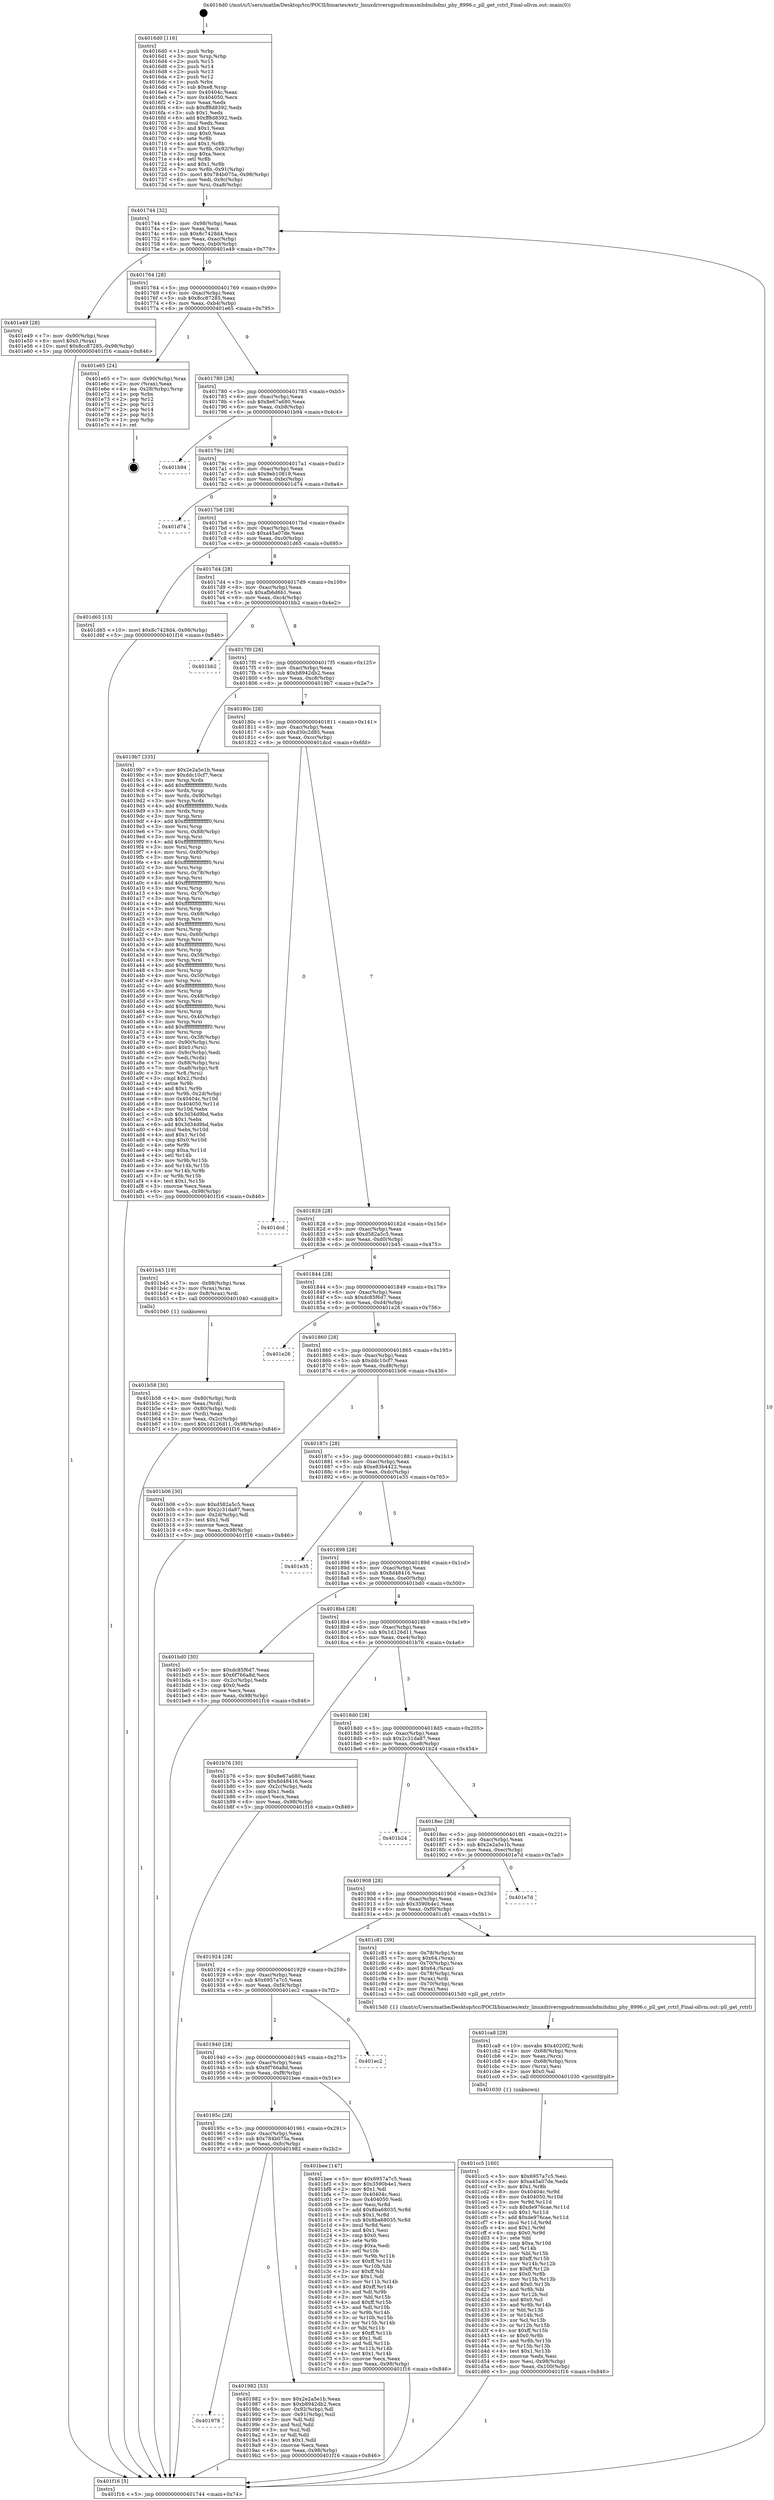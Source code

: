 digraph "0x4016d0" {
  label = "0x4016d0 (/mnt/c/Users/mathe/Desktop/tcc/POCII/binaries/extr_linuxdriversgpudrmmsmhdmihdmi_phy_8996.c_pll_get_rctrl_Final-ollvm.out::main(0))"
  labelloc = "t"
  node[shape=record]

  Entry [label="",width=0.3,height=0.3,shape=circle,fillcolor=black,style=filled]
  "0x401744" [label="{
     0x401744 [32]\l
     | [instrs]\l
     &nbsp;&nbsp;0x401744 \<+6\>: mov -0x98(%rbp),%eax\l
     &nbsp;&nbsp;0x40174a \<+2\>: mov %eax,%ecx\l
     &nbsp;&nbsp;0x40174c \<+6\>: sub $0x8c7428d4,%ecx\l
     &nbsp;&nbsp;0x401752 \<+6\>: mov %eax,-0xac(%rbp)\l
     &nbsp;&nbsp;0x401758 \<+6\>: mov %ecx,-0xb0(%rbp)\l
     &nbsp;&nbsp;0x40175e \<+6\>: je 0000000000401e49 \<main+0x779\>\l
  }"]
  "0x401e49" [label="{
     0x401e49 [28]\l
     | [instrs]\l
     &nbsp;&nbsp;0x401e49 \<+7\>: mov -0x90(%rbp),%rax\l
     &nbsp;&nbsp;0x401e50 \<+6\>: movl $0x0,(%rax)\l
     &nbsp;&nbsp;0x401e56 \<+10\>: movl $0x8cc87285,-0x98(%rbp)\l
     &nbsp;&nbsp;0x401e60 \<+5\>: jmp 0000000000401f16 \<main+0x846\>\l
  }"]
  "0x401764" [label="{
     0x401764 [28]\l
     | [instrs]\l
     &nbsp;&nbsp;0x401764 \<+5\>: jmp 0000000000401769 \<main+0x99\>\l
     &nbsp;&nbsp;0x401769 \<+6\>: mov -0xac(%rbp),%eax\l
     &nbsp;&nbsp;0x40176f \<+5\>: sub $0x8cc87285,%eax\l
     &nbsp;&nbsp;0x401774 \<+6\>: mov %eax,-0xb4(%rbp)\l
     &nbsp;&nbsp;0x40177a \<+6\>: je 0000000000401e65 \<main+0x795\>\l
  }"]
  Exit [label="",width=0.3,height=0.3,shape=circle,fillcolor=black,style=filled,peripheries=2]
  "0x401e65" [label="{
     0x401e65 [24]\l
     | [instrs]\l
     &nbsp;&nbsp;0x401e65 \<+7\>: mov -0x90(%rbp),%rax\l
     &nbsp;&nbsp;0x401e6c \<+2\>: mov (%rax),%eax\l
     &nbsp;&nbsp;0x401e6e \<+4\>: lea -0x28(%rbp),%rsp\l
     &nbsp;&nbsp;0x401e72 \<+1\>: pop %rbx\l
     &nbsp;&nbsp;0x401e73 \<+2\>: pop %r12\l
     &nbsp;&nbsp;0x401e75 \<+2\>: pop %r13\l
     &nbsp;&nbsp;0x401e77 \<+2\>: pop %r14\l
     &nbsp;&nbsp;0x401e79 \<+2\>: pop %r15\l
     &nbsp;&nbsp;0x401e7b \<+1\>: pop %rbp\l
     &nbsp;&nbsp;0x401e7c \<+1\>: ret\l
  }"]
  "0x401780" [label="{
     0x401780 [28]\l
     | [instrs]\l
     &nbsp;&nbsp;0x401780 \<+5\>: jmp 0000000000401785 \<main+0xb5\>\l
     &nbsp;&nbsp;0x401785 \<+6\>: mov -0xac(%rbp),%eax\l
     &nbsp;&nbsp;0x40178b \<+5\>: sub $0x8e67a680,%eax\l
     &nbsp;&nbsp;0x401790 \<+6\>: mov %eax,-0xb8(%rbp)\l
     &nbsp;&nbsp;0x401796 \<+6\>: je 0000000000401b94 \<main+0x4c4\>\l
  }"]
  "0x401cc5" [label="{
     0x401cc5 [160]\l
     | [instrs]\l
     &nbsp;&nbsp;0x401cc5 \<+5\>: mov $0x6957a7c5,%esi\l
     &nbsp;&nbsp;0x401cca \<+5\>: mov $0xa45a07de,%edx\l
     &nbsp;&nbsp;0x401ccf \<+3\>: mov $0x1,%r8b\l
     &nbsp;&nbsp;0x401cd2 \<+8\>: mov 0x40404c,%r9d\l
     &nbsp;&nbsp;0x401cda \<+8\>: mov 0x404050,%r10d\l
     &nbsp;&nbsp;0x401ce2 \<+3\>: mov %r9d,%r11d\l
     &nbsp;&nbsp;0x401ce5 \<+7\>: sub $0xde976cae,%r11d\l
     &nbsp;&nbsp;0x401cec \<+4\>: sub $0x1,%r11d\l
     &nbsp;&nbsp;0x401cf0 \<+7\>: add $0xde976cae,%r11d\l
     &nbsp;&nbsp;0x401cf7 \<+4\>: imul %r11d,%r9d\l
     &nbsp;&nbsp;0x401cfb \<+4\>: and $0x1,%r9d\l
     &nbsp;&nbsp;0x401cff \<+4\>: cmp $0x0,%r9d\l
     &nbsp;&nbsp;0x401d03 \<+3\>: sete %bl\l
     &nbsp;&nbsp;0x401d06 \<+4\>: cmp $0xa,%r10d\l
     &nbsp;&nbsp;0x401d0a \<+4\>: setl %r14b\l
     &nbsp;&nbsp;0x401d0e \<+3\>: mov %bl,%r15b\l
     &nbsp;&nbsp;0x401d11 \<+4\>: xor $0xff,%r15b\l
     &nbsp;&nbsp;0x401d15 \<+3\>: mov %r14b,%r12b\l
     &nbsp;&nbsp;0x401d18 \<+4\>: xor $0xff,%r12b\l
     &nbsp;&nbsp;0x401d1c \<+4\>: xor $0x0,%r8b\l
     &nbsp;&nbsp;0x401d20 \<+3\>: mov %r15b,%r13b\l
     &nbsp;&nbsp;0x401d23 \<+4\>: and $0x0,%r13b\l
     &nbsp;&nbsp;0x401d27 \<+3\>: and %r8b,%bl\l
     &nbsp;&nbsp;0x401d2a \<+3\>: mov %r12b,%cl\l
     &nbsp;&nbsp;0x401d2d \<+3\>: and $0x0,%cl\l
     &nbsp;&nbsp;0x401d30 \<+3\>: and %r8b,%r14b\l
     &nbsp;&nbsp;0x401d33 \<+3\>: or %bl,%r13b\l
     &nbsp;&nbsp;0x401d36 \<+3\>: or %r14b,%cl\l
     &nbsp;&nbsp;0x401d39 \<+3\>: xor %cl,%r13b\l
     &nbsp;&nbsp;0x401d3c \<+3\>: or %r12b,%r15b\l
     &nbsp;&nbsp;0x401d3f \<+4\>: xor $0xff,%r15b\l
     &nbsp;&nbsp;0x401d43 \<+4\>: or $0x0,%r8b\l
     &nbsp;&nbsp;0x401d47 \<+3\>: and %r8b,%r15b\l
     &nbsp;&nbsp;0x401d4a \<+3\>: or %r15b,%r13b\l
     &nbsp;&nbsp;0x401d4d \<+4\>: test $0x1,%r13b\l
     &nbsp;&nbsp;0x401d51 \<+3\>: cmovne %edx,%esi\l
     &nbsp;&nbsp;0x401d54 \<+6\>: mov %esi,-0x98(%rbp)\l
     &nbsp;&nbsp;0x401d5a \<+6\>: mov %eax,-0x100(%rbp)\l
     &nbsp;&nbsp;0x401d60 \<+5\>: jmp 0000000000401f16 \<main+0x846\>\l
  }"]
  "0x401b94" [label="{
     0x401b94\l
  }", style=dashed]
  "0x40179c" [label="{
     0x40179c [28]\l
     | [instrs]\l
     &nbsp;&nbsp;0x40179c \<+5\>: jmp 00000000004017a1 \<main+0xd1\>\l
     &nbsp;&nbsp;0x4017a1 \<+6\>: mov -0xac(%rbp),%eax\l
     &nbsp;&nbsp;0x4017a7 \<+5\>: sub $0x9eb10819,%eax\l
     &nbsp;&nbsp;0x4017ac \<+6\>: mov %eax,-0xbc(%rbp)\l
     &nbsp;&nbsp;0x4017b2 \<+6\>: je 0000000000401d74 \<main+0x6a4\>\l
  }"]
  "0x401ca8" [label="{
     0x401ca8 [29]\l
     | [instrs]\l
     &nbsp;&nbsp;0x401ca8 \<+10\>: movabs $0x4020f2,%rdi\l
     &nbsp;&nbsp;0x401cb2 \<+4\>: mov -0x68(%rbp),%rcx\l
     &nbsp;&nbsp;0x401cb6 \<+2\>: mov %eax,(%rcx)\l
     &nbsp;&nbsp;0x401cb8 \<+4\>: mov -0x68(%rbp),%rcx\l
     &nbsp;&nbsp;0x401cbc \<+2\>: mov (%rcx),%esi\l
     &nbsp;&nbsp;0x401cbe \<+2\>: mov $0x0,%al\l
     &nbsp;&nbsp;0x401cc0 \<+5\>: call 0000000000401030 \<printf@plt\>\l
     | [calls]\l
     &nbsp;&nbsp;0x401030 \{1\} (unknown)\l
  }"]
  "0x401d74" [label="{
     0x401d74\l
  }", style=dashed]
  "0x4017b8" [label="{
     0x4017b8 [28]\l
     | [instrs]\l
     &nbsp;&nbsp;0x4017b8 \<+5\>: jmp 00000000004017bd \<main+0xed\>\l
     &nbsp;&nbsp;0x4017bd \<+6\>: mov -0xac(%rbp),%eax\l
     &nbsp;&nbsp;0x4017c3 \<+5\>: sub $0xa45a07de,%eax\l
     &nbsp;&nbsp;0x4017c8 \<+6\>: mov %eax,-0xc0(%rbp)\l
     &nbsp;&nbsp;0x4017ce \<+6\>: je 0000000000401d65 \<main+0x695\>\l
  }"]
  "0x401b58" [label="{
     0x401b58 [30]\l
     | [instrs]\l
     &nbsp;&nbsp;0x401b58 \<+4\>: mov -0x80(%rbp),%rdi\l
     &nbsp;&nbsp;0x401b5c \<+2\>: mov %eax,(%rdi)\l
     &nbsp;&nbsp;0x401b5e \<+4\>: mov -0x80(%rbp),%rdi\l
     &nbsp;&nbsp;0x401b62 \<+2\>: mov (%rdi),%eax\l
     &nbsp;&nbsp;0x401b64 \<+3\>: mov %eax,-0x2c(%rbp)\l
     &nbsp;&nbsp;0x401b67 \<+10\>: movl $0x1d126d11,-0x98(%rbp)\l
     &nbsp;&nbsp;0x401b71 \<+5\>: jmp 0000000000401f16 \<main+0x846\>\l
  }"]
  "0x401d65" [label="{
     0x401d65 [15]\l
     | [instrs]\l
     &nbsp;&nbsp;0x401d65 \<+10\>: movl $0x8c7428d4,-0x98(%rbp)\l
     &nbsp;&nbsp;0x401d6f \<+5\>: jmp 0000000000401f16 \<main+0x846\>\l
  }"]
  "0x4017d4" [label="{
     0x4017d4 [28]\l
     | [instrs]\l
     &nbsp;&nbsp;0x4017d4 \<+5\>: jmp 00000000004017d9 \<main+0x109\>\l
     &nbsp;&nbsp;0x4017d9 \<+6\>: mov -0xac(%rbp),%eax\l
     &nbsp;&nbsp;0x4017df \<+5\>: sub $0xafb6d6b1,%eax\l
     &nbsp;&nbsp;0x4017e4 \<+6\>: mov %eax,-0xc4(%rbp)\l
     &nbsp;&nbsp;0x4017ea \<+6\>: je 0000000000401bb2 \<main+0x4e2\>\l
  }"]
  "0x4016d0" [label="{
     0x4016d0 [116]\l
     | [instrs]\l
     &nbsp;&nbsp;0x4016d0 \<+1\>: push %rbp\l
     &nbsp;&nbsp;0x4016d1 \<+3\>: mov %rsp,%rbp\l
     &nbsp;&nbsp;0x4016d4 \<+2\>: push %r15\l
     &nbsp;&nbsp;0x4016d6 \<+2\>: push %r14\l
     &nbsp;&nbsp;0x4016d8 \<+2\>: push %r13\l
     &nbsp;&nbsp;0x4016da \<+2\>: push %r12\l
     &nbsp;&nbsp;0x4016dc \<+1\>: push %rbx\l
     &nbsp;&nbsp;0x4016dd \<+7\>: sub $0xe8,%rsp\l
     &nbsp;&nbsp;0x4016e4 \<+7\>: mov 0x40404c,%eax\l
     &nbsp;&nbsp;0x4016eb \<+7\>: mov 0x404050,%ecx\l
     &nbsp;&nbsp;0x4016f2 \<+2\>: mov %eax,%edx\l
     &nbsp;&nbsp;0x4016f4 \<+6\>: sub $0xff8d8392,%edx\l
     &nbsp;&nbsp;0x4016fa \<+3\>: sub $0x1,%edx\l
     &nbsp;&nbsp;0x4016fd \<+6\>: add $0xff8d8392,%edx\l
     &nbsp;&nbsp;0x401703 \<+3\>: imul %edx,%eax\l
     &nbsp;&nbsp;0x401706 \<+3\>: and $0x1,%eax\l
     &nbsp;&nbsp;0x401709 \<+3\>: cmp $0x0,%eax\l
     &nbsp;&nbsp;0x40170c \<+4\>: sete %r8b\l
     &nbsp;&nbsp;0x401710 \<+4\>: and $0x1,%r8b\l
     &nbsp;&nbsp;0x401714 \<+7\>: mov %r8b,-0x92(%rbp)\l
     &nbsp;&nbsp;0x40171b \<+3\>: cmp $0xa,%ecx\l
     &nbsp;&nbsp;0x40171e \<+4\>: setl %r8b\l
     &nbsp;&nbsp;0x401722 \<+4\>: and $0x1,%r8b\l
     &nbsp;&nbsp;0x401726 \<+7\>: mov %r8b,-0x91(%rbp)\l
     &nbsp;&nbsp;0x40172d \<+10\>: movl $0x784b075a,-0x98(%rbp)\l
     &nbsp;&nbsp;0x401737 \<+6\>: mov %edi,-0x9c(%rbp)\l
     &nbsp;&nbsp;0x40173d \<+7\>: mov %rsi,-0xa8(%rbp)\l
  }"]
  "0x401bb2" [label="{
     0x401bb2\l
  }", style=dashed]
  "0x4017f0" [label="{
     0x4017f0 [28]\l
     | [instrs]\l
     &nbsp;&nbsp;0x4017f0 \<+5\>: jmp 00000000004017f5 \<main+0x125\>\l
     &nbsp;&nbsp;0x4017f5 \<+6\>: mov -0xac(%rbp),%eax\l
     &nbsp;&nbsp;0x4017fb \<+5\>: sub $0xb8942db2,%eax\l
     &nbsp;&nbsp;0x401800 \<+6\>: mov %eax,-0xc8(%rbp)\l
     &nbsp;&nbsp;0x401806 \<+6\>: je 00000000004019b7 \<main+0x2e7\>\l
  }"]
  "0x401f16" [label="{
     0x401f16 [5]\l
     | [instrs]\l
     &nbsp;&nbsp;0x401f16 \<+5\>: jmp 0000000000401744 \<main+0x74\>\l
  }"]
  "0x4019b7" [label="{
     0x4019b7 [335]\l
     | [instrs]\l
     &nbsp;&nbsp;0x4019b7 \<+5\>: mov $0x2e2a5e1b,%eax\l
     &nbsp;&nbsp;0x4019bc \<+5\>: mov $0xddc10cf7,%ecx\l
     &nbsp;&nbsp;0x4019c1 \<+3\>: mov %rsp,%rdx\l
     &nbsp;&nbsp;0x4019c4 \<+4\>: add $0xfffffffffffffff0,%rdx\l
     &nbsp;&nbsp;0x4019c8 \<+3\>: mov %rdx,%rsp\l
     &nbsp;&nbsp;0x4019cb \<+7\>: mov %rdx,-0x90(%rbp)\l
     &nbsp;&nbsp;0x4019d2 \<+3\>: mov %rsp,%rdx\l
     &nbsp;&nbsp;0x4019d5 \<+4\>: add $0xfffffffffffffff0,%rdx\l
     &nbsp;&nbsp;0x4019d9 \<+3\>: mov %rdx,%rsp\l
     &nbsp;&nbsp;0x4019dc \<+3\>: mov %rsp,%rsi\l
     &nbsp;&nbsp;0x4019df \<+4\>: add $0xfffffffffffffff0,%rsi\l
     &nbsp;&nbsp;0x4019e3 \<+3\>: mov %rsi,%rsp\l
     &nbsp;&nbsp;0x4019e6 \<+7\>: mov %rsi,-0x88(%rbp)\l
     &nbsp;&nbsp;0x4019ed \<+3\>: mov %rsp,%rsi\l
     &nbsp;&nbsp;0x4019f0 \<+4\>: add $0xfffffffffffffff0,%rsi\l
     &nbsp;&nbsp;0x4019f4 \<+3\>: mov %rsi,%rsp\l
     &nbsp;&nbsp;0x4019f7 \<+4\>: mov %rsi,-0x80(%rbp)\l
     &nbsp;&nbsp;0x4019fb \<+3\>: mov %rsp,%rsi\l
     &nbsp;&nbsp;0x4019fe \<+4\>: add $0xfffffffffffffff0,%rsi\l
     &nbsp;&nbsp;0x401a02 \<+3\>: mov %rsi,%rsp\l
     &nbsp;&nbsp;0x401a05 \<+4\>: mov %rsi,-0x78(%rbp)\l
     &nbsp;&nbsp;0x401a09 \<+3\>: mov %rsp,%rsi\l
     &nbsp;&nbsp;0x401a0c \<+4\>: add $0xfffffffffffffff0,%rsi\l
     &nbsp;&nbsp;0x401a10 \<+3\>: mov %rsi,%rsp\l
     &nbsp;&nbsp;0x401a13 \<+4\>: mov %rsi,-0x70(%rbp)\l
     &nbsp;&nbsp;0x401a17 \<+3\>: mov %rsp,%rsi\l
     &nbsp;&nbsp;0x401a1a \<+4\>: add $0xfffffffffffffff0,%rsi\l
     &nbsp;&nbsp;0x401a1e \<+3\>: mov %rsi,%rsp\l
     &nbsp;&nbsp;0x401a21 \<+4\>: mov %rsi,-0x68(%rbp)\l
     &nbsp;&nbsp;0x401a25 \<+3\>: mov %rsp,%rsi\l
     &nbsp;&nbsp;0x401a28 \<+4\>: add $0xfffffffffffffff0,%rsi\l
     &nbsp;&nbsp;0x401a2c \<+3\>: mov %rsi,%rsp\l
     &nbsp;&nbsp;0x401a2f \<+4\>: mov %rsi,-0x60(%rbp)\l
     &nbsp;&nbsp;0x401a33 \<+3\>: mov %rsp,%rsi\l
     &nbsp;&nbsp;0x401a36 \<+4\>: add $0xfffffffffffffff0,%rsi\l
     &nbsp;&nbsp;0x401a3a \<+3\>: mov %rsi,%rsp\l
     &nbsp;&nbsp;0x401a3d \<+4\>: mov %rsi,-0x58(%rbp)\l
     &nbsp;&nbsp;0x401a41 \<+3\>: mov %rsp,%rsi\l
     &nbsp;&nbsp;0x401a44 \<+4\>: add $0xfffffffffffffff0,%rsi\l
     &nbsp;&nbsp;0x401a48 \<+3\>: mov %rsi,%rsp\l
     &nbsp;&nbsp;0x401a4b \<+4\>: mov %rsi,-0x50(%rbp)\l
     &nbsp;&nbsp;0x401a4f \<+3\>: mov %rsp,%rsi\l
     &nbsp;&nbsp;0x401a52 \<+4\>: add $0xfffffffffffffff0,%rsi\l
     &nbsp;&nbsp;0x401a56 \<+3\>: mov %rsi,%rsp\l
     &nbsp;&nbsp;0x401a59 \<+4\>: mov %rsi,-0x48(%rbp)\l
     &nbsp;&nbsp;0x401a5d \<+3\>: mov %rsp,%rsi\l
     &nbsp;&nbsp;0x401a60 \<+4\>: add $0xfffffffffffffff0,%rsi\l
     &nbsp;&nbsp;0x401a64 \<+3\>: mov %rsi,%rsp\l
     &nbsp;&nbsp;0x401a67 \<+4\>: mov %rsi,-0x40(%rbp)\l
     &nbsp;&nbsp;0x401a6b \<+3\>: mov %rsp,%rsi\l
     &nbsp;&nbsp;0x401a6e \<+4\>: add $0xfffffffffffffff0,%rsi\l
     &nbsp;&nbsp;0x401a72 \<+3\>: mov %rsi,%rsp\l
     &nbsp;&nbsp;0x401a75 \<+4\>: mov %rsi,-0x38(%rbp)\l
     &nbsp;&nbsp;0x401a79 \<+7\>: mov -0x90(%rbp),%rsi\l
     &nbsp;&nbsp;0x401a80 \<+6\>: movl $0x0,(%rsi)\l
     &nbsp;&nbsp;0x401a86 \<+6\>: mov -0x9c(%rbp),%edi\l
     &nbsp;&nbsp;0x401a8c \<+2\>: mov %edi,(%rdx)\l
     &nbsp;&nbsp;0x401a8e \<+7\>: mov -0x88(%rbp),%rsi\l
     &nbsp;&nbsp;0x401a95 \<+7\>: mov -0xa8(%rbp),%r8\l
     &nbsp;&nbsp;0x401a9c \<+3\>: mov %r8,(%rsi)\l
     &nbsp;&nbsp;0x401a9f \<+3\>: cmpl $0x2,(%rdx)\l
     &nbsp;&nbsp;0x401aa2 \<+4\>: setne %r9b\l
     &nbsp;&nbsp;0x401aa6 \<+4\>: and $0x1,%r9b\l
     &nbsp;&nbsp;0x401aaa \<+4\>: mov %r9b,-0x2d(%rbp)\l
     &nbsp;&nbsp;0x401aae \<+8\>: mov 0x40404c,%r10d\l
     &nbsp;&nbsp;0x401ab6 \<+8\>: mov 0x404050,%r11d\l
     &nbsp;&nbsp;0x401abe \<+3\>: mov %r10d,%ebx\l
     &nbsp;&nbsp;0x401ac1 \<+6\>: sub $0x3d34d9bd,%ebx\l
     &nbsp;&nbsp;0x401ac7 \<+3\>: sub $0x1,%ebx\l
     &nbsp;&nbsp;0x401aca \<+6\>: add $0x3d34d9bd,%ebx\l
     &nbsp;&nbsp;0x401ad0 \<+4\>: imul %ebx,%r10d\l
     &nbsp;&nbsp;0x401ad4 \<+4\>: and $0x1,%r10d\l
     &nbsp;&nbsp;0x401ad8 \<+4\>: cmp $0x0,%r10d\l
     &nbsp;&nbsp;0x401adc \<+4\>: sete %r9b\l
     &nbsp;&nbsp;0x401ae0 \<+4\>: cmp $0xa,%r11d\l
     &nbsp;&nbsp;0x401ae4 \<+4\>: setl %r14b\l
     &nbsp;&nbsp;0x401ae8 \<+3\>: mov %r9b,%r15b\l
     &nbsp;&nbsp;0x401aeb \<+3\>: and %r14b,%r15b\l
     &nbsp;&nbsp;0x401aee \<+3\>: xor %r14b,%r9b\l
     &nbsp;&nbsp;0x401af1 \<+3\>: or %r9b,%r15b\l
     &nbsp;&nbsp;0x401af4 \<+4\>: test $0x1,%r15b\l
     &nbsp;&nbsp;0x401af8 \<+3\>: cmovne %ecx,%eax\l
     &nbsp;&nbsp;0x401afb \<+6\>: mov %eax,-0x98(%rbp)\l
     &nbsp;&nbsp;0x401b01 \<+5\>: jmp 0000000000401f16 \<main+0x846\>\l
  }"]
  "0x40180c" [label="{
     0x40180c [28]\l
     | [instrs]\l
     &nbsp;&nbsp;0x40180c \<+5\>: jmp 0000000000401811 \<main+0x141\>\l
     &nbsp;&nbsp;0x401811 \<+6\>: mov -0xac(%rbp),%eax\l
     &nbsp;&nbsp;0x401817 \<+5\>: sub $0xd30c2d85,%eax\l
     &nbsp;&nbsp;0x40181c \<+6\>: mov %eax,-0xcc(%rbp)\l
     &nbsp;&nbsp;0x401822 \<+6\>: je 0000000000401dcd \<main+0x6fd\>\l
  }"]
  "0x401978" [label="{
     0x401978\l
  }", style=dashed]
  "0x401dcd" [label="{
     0x401dcd\l
  }", style=dashed]
  "0x401828" [label="{
     0x401828 [28]\l
     | [instrs]\l
     &nbsp;&nbsp;0x401828 \<+5\>: jmp 000000000040182d \<main+0x15d\>\l
     &nbsp;&nbsp;0x40182d \<+6\>: mov -0xac(%rbp),%eax\l
     &nbsp;&nbsp;0x401833 \<+5\>: sub $0xd582a5c5,%eax\l
     &nbsp;&nbsp;0x401838 \<+6\>: mov %eax,-0xd0(%rbp)\l
     &nbsp;&nbsp;0x40183e \<+6\>: je 0000000000401b45 \<main+0x475\>\l
  }"]
  "0x401982" [label="{
     0x401982 [53]\l
     | [instrs]\l
     &nbsp;&nbsp;0x401982 \<+5\>: mov $0x2e2a5e1b,%eax\l
     &nbsp;&nbsp;0x401987 \<+5\>: mov $0xb8942db2,%ecx\l
     &nbsp;&nbsp;0x40198c \<+6\>: mov -0x92(%rbp),%dl\l
     &nbsp;&nbsp;0x401992 \<+7\>: mov -0x91(%rbp),%sil\l
     &nbsp;&nbsp;0x401999 \<+3\>: mov %dl,%dil\l
     &nbsp;&nbsp;0x40199c \<+3\>: and %sil,%dil\l
     &nbsp;&nbsp;0x40199f \<+3\>: xor %sil,%dl\l
     &nbsp;&nbsp;0x4019a2 \<+3\>: or %dl,%dil\l
     &nbsp;&nbsp;0x4019a5 \<+4\>: test $0x1,%dil\l
     &nbsp;&nbsp;0x4019a9 \<+3\>: cmovne %ecx,%eax\l
     &nbsp;&nbsp;0x4019ac \<+6\>: mov %eax,-0x98(%rbp)\l
     &nbsp;&nbsp;0x4019b2 \<+5\>: jmp 0000000000401f16 \<main+0x846\>\l
  }"]
  "0x401b45" [label="{
     0x401b45 [19]\l
     | [instrs]\l
     &nbsp;&nbsp;0x401b45 \<+7\>: mov -0x88(%rbp),%rax\l
     &nbsp;&nbsp;0x401b4c \<+3\>: mov (%rax),%rax\l
     &nbsp;&nbsp;0x401b4f \<+4\>: mov 0x8(%rax),%rdi\l
     &nbsp;&nbsp;0x401b53 \<+5\>: call 0000000000401040 \<atoi@plt\>\l
     | [calls]\l
     &nbsp;&nbsp;0x401040 \{1\} (unknown)\l
  }"]
  "0x401844" [label="{
     0x401844 [28]\l
     | [instrs]\l
     &nbsp;&nbsp;0x401844 \<+5\>: jmp 0000000000401849 \<main+0x179\>\l
     &nbsp;&nbsp;0x401849 \<+6\>: mov -0xac(%rbp),%eax\l
     &nbsp;&nbsp;0x40184f \<+5\>: sub $0xdc85f6d7,%eax\l
     &nbsp;&nbsp;0x401854 \<+6\>: mov %eax,-0xd4(%rbp)\l
     &nbsp;&nbsp;0x40185a \<+6\>: je 0000000000401e26 \<main+0x756\>\l
  }"]
  "0x40195c" [label="{
     0x40195c [28]\l
     | [instrs]\l
     &nbsp;&nbsp;0x40195c \<+5\>: jmp 0000000000401961 \<main+0x291\>\l
     &nbsp;&nbsp;0x401961 \<+6\>: mov -0xac(%rbp),%eax\l
     &nbsp;&nbsp;0x401967 \<+5\>: sub $0x784b075a,%eax\l
     &nbsp;&nbsp;0x40196c \<+6\>: mov %eax,-0xfc(%rbp)\l
     &nbsp;&nbsp;0x401972 \<+6\>: je 0000000000401982 \<main+0x2b2\>\l
  }"]
  "0x401e26" [label="{
     0x401e26\l
  }", style=dashed]
  "0x401860" [label="{
     0x401860 [28]\l
     | [instrs]\l
     &nbsp;&nbsp;0x401860 \<+5\>: jmp 0000000000401865 \<main+0x195\>\l
     &nbsp;&nbsp;0x401865 \<+6\>: mov -0xac(%rbp),%eax\l
     &nbsp;&nbsp;0x40186b \<+5\>: sub $0xddc10cf7,%eax\l
     &nbsp;&nbsp;0x401870 \<+6\>: mov %eax,-0xd8(%rbp)\l
     &nbsp;&nbsp;0x401876 \<+6\>: je 0000000000401b06 \<main+0x436\>\l
  }"]
  "0x401bee" [label="{
     0x401bee [147]\l
     | [instrs]\l
     &nbsp;&nbsp;0x401bee \<+5\>: mov $0x6957a7c5,%eax\l
     &nbsp;&nbsp;0x401bf3 \<+5\>: mov $0x3590b4e1,%ecx\l
     &nbsp;&nbsp;0x401bf8 \<+2\>: mov $0x1,%dl\l
     &nbsp;&nbsp;0x401bfa \<+7\>: mov 0x40404c,%esi\l
     &nbsp;&nbsp;0x401c01 \<+7\>: mov 0x404050,%edi\l
     &nbsp;&nbsp;0x401c08 \<+3\>: mov %esi,%r8d\l
     &nbsp;&nbsp;0x401c0b \<+7\>: add $0x8ba68035,%r8d\l
     &nbsp;&nbsp;0x401c12 \<+4\>: sub $0x1,%r8d\l
     &nbsp;&nbsp;0x401c16 \<+7\>: sub $0x8ba68035,%r8d\l
     &nbsp;&nbsp;0x401c1d \<+4\>: imul %r8d,%esi\l
     &nbsp;&nbsp;0x401c21 \<+3\>: and $0x1,%esi\l
     &nbsp;&nbsp;0x401c24 \<+3\>: cmp $0x0,%esi\l
     &nbsp;&nbsp;0x401c27 \<+4\>: sete %r9b\l
     &nbsp;&nbsp;0x401c2b \<+3\>: cmp $0xa,%edi\l
     &nbsp;&nbsp;0x401c2e \<+4\>: setl %r10b\l
     &nbsp;&nbsp;0x401c32 \<+3\>: mov %r9b,%r11b\l
     &nbsp;&nbsp;0x401c35 \<+4\>: xor $0xff,%r11b\l
     &nbsp;&nbsp;0x401c39 \<+3\>: mov %r10b,%bl\l
     &nbsp;&nbsp;0x401c3c \<+3\>: xor $0xff,%bl\l
     &nbsp;&nbsp;0x401c3f \<+3\>: xor $0x1,%dl\l
     &nbsp;&nbsp;0x401c42 \<+3\>: mov %r11b,%r14b\l
     &nbsp;&nbsp;0x401c45 \<+4\>: and $0xff,%r14b\l
     &nbsp;&nbsp;0x401c49 \<+3\>: and %dl,%r9b\l
     &nbsp;&nbsp;0x401c4c \<+3\>: mov %bl,%r15b\l
     &nbsp;&nbsp;0x401c4f \<+4\>: and $0xff,%r15b\l
     &nbsp;&nbsp;0x401c53 \<+3\>: and %dl,%r10b\l
     &nbsp;&nbsp;0x401c56 \<+3\>: or %r9b,%r14b\l
     &nbsp;&nbsp;0x401c59 \<+3\>: or %r10b,%r15b\l
     &nbsp;&nbsp;0x401c5c \<+3\>: xor %r15b,%r14b\l
     &nbsp;&nbsp;0x401c5f \<+3\>: or %bl,%r11b\l
     &nbsp;&nbsp;0x401c62 \<+4\>: xor $0xff,%r11b\l
     &nbsp;&nbsp;0x401c66 \<+3\>: or $0x1,%dl\l
     &nbsp;&nbsp;0x401c69 \<+3\>: and %dl,%r11b\l
     &nbsp;&nbsp;0x401c6c \<+3\>: or %r11b,%r14b\l
     &nbsp;&nbsp;0x401c6f \<+4\>: test $0x1,%r14b\l
     &nbsp;&nbsp;0x401c73 \<+3\>: cmovne %ecx,%eax\l
     &nbsp;&nbsp;0x401c76 \<+6\>: mov %eax,-0x98(%rbp)\l
     &nbsp;&nbsp;0x401c7c \<+5\>: jmp 0000000000401f16 \<main+0x846\>\l
  }"]
  "0x401b06" [label="{
     0x401b06 [30]\l
     | [instrs]\l
     &nbsp;&nbsp;0x401b06 \<+5\>: mov $0xd582a5c5,%eax\l
     &nbsp;&nbsp;0x401b0b \<+5\>: mov $0x2c31da87,%ecx\l
     &nbsp;&nbsp;0x401b10 \<+3\>: mov -0x2d(%rbp),%dl\l
     &nbsp;&nbsp;0x401b13 \<+3\>: test $0x1,%dl\l
     &nbsp;&nbsp;0x401b16 \<+3\>: cmovne %ecx,%eax\l
     &nbsp;&nbsp;0x401b19 \<+6\>: mov %eax,-0x98(%rbp)\l
     &nbsp;&nbsp;0x401b1f \<+5\>: jmp 0000000000401f16 \<main+0x846\>\l
  }"]
  "0x40187c" [label="{
     0x40187c [28]\l
     | [instrs]\l
     &nbsp;&nbsp;0x40187c \<+5\>: jmp 0000000000401881 \<main+0x1b1\>\l
     &nbsp;&nbsp;0x401881 \<+6\>: mov -0xac(%rbp),%eax\l
     &nbsp;&nbsp;0x401887 \<+5\>: sub $0xe83b4422,%eax\l
     &nbsp;&nbsp;0x40188c \<+6\>: mov %eax,-0xdc(%rbp)\l
     &nbsp;&nbsp;0x401892 \<+6\>: je 0000000000401e35 \<main+0x765\>\l
  }"]
  "0x401940" [label="{
     0x401940 [28]\l
     | [instrs]\l
     &nbsp;&nbsp;0x401940 \<+5\>: jmp 0000000000401945 \<main+0x275\>\l
     &nbsp;&nbsp;0x401945 \<+6\>: mov -0xac(%rbp),%eax\l
     &nbsp;&nbsp;0x40194b \<+5\>: sub $0x6f766a8d,%eax\l
     &nbsp;&nbsp;0x401950 \<+6\>: mov %eax,-0xf8(%rbp)\l
     &nbsp;&nbsp;0x401956 \<+6\>: je 0000000000401bee \<main+0x51e\>\l
  }"]
  "0x401e35" [label="{
     0x401e35\l
  }", style=dashed]
  "0x401898" [label="{
     0x401898 [28]\l
     | [instrs]\l
     &nbsp;&nbsp;0x401898 \<+5\>: jmp 000000000040189d \<main+0x1cd\>\l
     &nbsp;&nbsp;0x40189d \<+6\>: mov -0xac(%rbp),%eax\l
     &nbsp;&nbsp;0x4018a3 \<+5\>: sub $0x8d48416,%eax\l
     &nbsp;&nbsp;0x4018a8 \<+6\>: mov %eax,-0xe0(%rbp)\l
     &nbsp;&nbsp;0x4018ae \<+6\>: je 0000000000401bd0 \<main+0x500\>\l
  }"]
  "0x401ec2" [label="{
     0x401ec2\l
  }", style=dashed]
  "0x401bd0" [label="{
     0x401bd0 [30]\l
     | [instrs]\l
     &nbsp;&nbsp;0x401bd0 \<+5\>: mov $0xdc85f6d7,%eax\l
     &nbsp;&nbsp;0x401bd5 \<+5\>: mov $0x6f766a8d,%ecx\l
     &nbsp;&nbsp;0x401bda \<+3\>: mov -0x2c(%rbp),%edx\l
     &nbsp;&nbsp;0x401bdd \<+3\>: cmp $0x0,%edx\l
     &nbsp;&nbsp;0x401be0 \<+3\>: cmove %ecx,%eax\l
     &nbsp;&nbsp;0x401be3 \<+6\>: mov %eax,-0x98(%rbp)\l
     &nbsp;&nbsp;0x401be9 \<+5\>: jmp 0000000000401f16 \<main+0x846\>\l
  }"]
  "0x4018b4" [label="{
     0x4018b4 [28]\l
     | [instrs]\l
     &nbsp;&nbsp;0x4018b4 \<+5\>: jmp 00000000004018b9 \<main+0x1e9\>\l
     &nbsp;&nbsp;0x4018b9 \<+6\>: mov -0xac(%rbp),%eax\l
     &nbsp;&nbsp;0x4018bf \<+5\>: sub $0x1d126d11,%eax\l
     &nbsp;&nbsp;0x4018c4 \<+6\>: mov %eax,-0xe4(%rbp)\l
     &nbsp;&nbsp;0x4018ca \<+6\>: je 0000000000401b76 \<main+0x4a6\>\l
  }"]
  "0x401924" [label="{
     0x401924 [28]\l
     | [instrs]\l
     &nbsp;&nbsp;0x401924 \<+5\>: jmp 0000000000401929 \<main+0x259\>\l
     &nbsp;&nbsp;0x401929 \<+6\>: mov -0xac(%rbp),%eax\l
     &nbsp;&nbsp;0x40192f \<+5\>: sub $0x6957a7c5,%eax\l
     &nbsp;&nbsp;0x401934 \<+6\>: mov %eax,-0xf4(%rbp)\l
     &nbsp;&nbsp;0x40193a \<+6\>: je 0000000000401ec2 \<main+0x7f2\>\l
  }"]
  "0x401b76" [label="{
     0x401b76 [30]\l
     | [instrs]\l
     &nbsp;&nbsp;0x401b76 \<+5\>: mov $0x8e67a680,%eax\l
     &nbsp;&nbsp;0x401b7b \<+5\>: mov $0x8d48416,%ecx\l
     &nbsp;&nbsp;0x401b80 \<+3\>: mov -0x2c(%rbp),%edx\l
     &nbsp;&nbsp;0x401b83 \<+3\>: cmp $0x1,%edx\l
     &nbsp;&nbsp;0x401b86 \<+3\>: cmovl %ecx,%eax\l
     &nbsp;&nbsp;0x401b89 \<+6\>: mov %eax,-0x98(%rbp)\l
     &nbsp;&nbsp;0x401b8f \<+5\>: jmp 0000000000401f16 \<main+0x846\>\l
  }"]
  "0x4018d0" [label="{
     0x4018d0 [28]\l
     | [instrs]\l
     &nbsp;&nbsp;0x4018d0 \<+5\>: jmp 00000000004018d5 \<main+0x205\>\l
     &nbsp;&nbsp;0x4018d5 \<+6\>: mov -0xac(%rbp),%eax\l
     &nbsp;&nbsp;0x4018db \<+5\>: sub $0x2c31da87,%eax\l
     &nbsp;&nbsp;0x4018e0 \<+6\>: mov %eax,-0xe8(%rbp)\l
     &nbsp;&nbsp;0x4018e6 \<+6\>: je 0000000000401b24 \<main+0x454\>\l
  }"]
  "0x401c81" [label="{
     0x401c81 [39]\l
     | [instrs]\l
     &nbsp;&nbsp;0x401c81 \<+4\>: mov -0x78(%rbp),%rax\l
     &nbsp;&nbsp;0x401c85 \<+7\>: movq $0x64,(%rax)\l
     &nbsp;&nbsp;0x401c8c \<+4\>: mov -0x70(%rbp),%rax\l
     &nbsp;&nbsp;0x401c90 \<+6\>: movl $0x64,(%rax)\l
     &nbsp;&nbsp;0x401c96 \<+4\>: mov -0x78(%rbp),%rax\l
     &nbsp;&nbsp;0x401c9a \<+3\>: mov (%rax),%rdi\l
     &nbsp;&nbsp;0x401c9d \<+4\>: mov -0x70(%rbp),%rax\l
     &nbsp;&nbsp;0x401ca1 \<+2\>: mov (%rax),%esi\l
     &nbsp;&nbsp;0x401ca3 \<+5\>: call 00000000004015d0 \<pll_get_rctrl\>\l
     | [calls]\l
     &nbsp;&nbsp;0x4015d0 \{1\} (/mnt/c/Users/mathe/Desktop/tcc/POCII/binaries/extr_linuxdriversgpudrmmsmhdmihdmi_phy_8996.c_pll_get_rctrl_Final-ollvm.out::pll_get_rctrl)\l
  }"]
  "0x401b24" [label="{
     0x401b24\l
  }", style=dashed]
  "0x4018ec" [label="{
     0x4018ec [28]\l
     | [instrs]\l
     &nbsp;&nbsp;0x4018ec \<+5\>: jmp 00000000004018f1 \<main+0x221\>\l
     &nbsp;&nbsp;0x4018f1 \<+6\>: mov -0xac(%rbp),%eax\l
     &nbsp;&nbsp;0x4018f7 \<+5\>: sub $0x2e2a5e1b,%eax\l
     &nbsp;&nbsp;0x4018fc \<+6\>: mov %eax,-0xec(%rbp)\l
     &nbsp;&nbsp;0x401902 \<+6\>: je 0000000000401e7d \<main+0x7ad\>\l
  }"]
  "0x401908" [label="{
     0x401908 [28]\l
     | [instrs]\l
     &nbsp;&nbsp;0x401908 \<+5\>: jmp 000000000040190d \<main+0x23d\>\l
     &nbsp;&nbsp;0x40190d \<+6\>: mov -0xac(%rbp),%eax\l
     &nbsp;&nbsp;0x401913 \<+5\>: sub $0x3590b4e1,%eax\l
     &nbsp;&nbsp;0x401918 \<+6\>: mov %eax,-0xf0(%rbp)\l
     &nbsp;&nbsp;0x40191e \<+6\>: je 0000000000401c81 \<main+0x5b1\>\l
  }"]
  "0x401e7d" [label="{
     0x401e7d\l
  }", style=dashed]
  Entry -> "0x4016d0" [label=" 1"]
  "0x401744" -> "0x401e49" [label=" 1"]
  "0x401744" -> "0x401764" [label=" 10"]
  "0x401e65" -> Exit [label=" 1"]
  "0x401764" -> "0x401e65" [label=" 1"]
  "0x401764" -> "0x401780" [label=" 9"]
  "0x401e49" -> "0x401f16" [label=" 1"]
  "0x401780" -> "0x401b94" [label=" 0"]
  "0x401780" -> "0x40179c" [label=" 9"]
  "0x401d65" -> "0x401f16" [label=" 1"]
  "0x40179c" -> "0x401d74" [label=" 0"]
  "0x40179c" -> "0x4017b8" [label=" 9"]
  "0x401cc5" -> "0x401f16" [label=" 1"]
  "0x4017b8" -> "0x401d65" [label=" 1"]
  "0x4017b8" -> "0x4017d4" [label=" 8"]
  "0x401ca8" -> "0x401cc5" [label=" 1"]
  "0x4017d4" -> "0x401bb2" [label=" 0"]
  "0x4017d4" -> "0x4017f0" [label=" 8"]
  "0x401bee" -> "0x401f16" [label=" 1"]
  "0x4017f0" -> "0x4019b7" [label=" 1"]
  "0x4017f0" -> "0x40180c" [label=" 7"]
  "0x401bd0" -> "0x401f16" [label=" 1"]
  "0x40180c" -> "0x401dcd" [label=" 0"]
  "0x40180c" -> "0x401828" [label=" 7"]
  "0x401b76" -> "0x401f16" [label=" 1"]
  "0x401828" -> "0x401b45" [label=" 1"]
  "0x401828" -> "0x401844" [label=" 6"]
  "0x401b58" -> "0x401f16" [label=" 1"]
  "0x401844" -> "0x401e26" [label=" 0"]
  "0x401844" -> "0x401860" [label=" 6"]
  "0x401b06" -> "0x401f16" [label=" 1"]
  "0x401860" -> "0x401b06" [label=" 1"]
  "0x401860" -> "0x40187c" [label=" 5"]
  "0x4019b7" -> "0x401f16" [label=" 1"]
  "0x40187c" -> "0x401e35" [label=" 0"]
  "0x40187c" -> "0x401898" [label=" 5"]
  "0x401f16" -> "0x401744" [label=" 10"]
  "0x401898" -> "0x401bd0" [label=" 1"]
  "0x401898" -> "0x4018b4" [label=" 4"]
  "0x4016d0" -> "0x401744" [label=" 1"]
  "0x4018b4" -> "0x401b76" [label=" 1"]
  "0x4018b4" -> "0x4018d0" [label=" 3"]
  "0x40195c" -> "0x401978" [label=" 0"]
  "0x4018d0" -> "0x401b24" [label=" 0"]
  "0x4018d0" -> "0x4018ec" [label=" 3"]
  "0x40195c" -> "0x401982" [label=" 1"]
  "0x4018ec" -> "0x401e7d" [label=" 0"]
  "0x4018ec" -> "0x401908" [label=" 3"]
  "0x401b45" -> "0x401b58" [label=" 1"]
  "0x401908" -> "0x401c81" [label=" 1"]
  "0x401908" -> "0x401924" [label=" 2"]
  "0x401982" -> "0x401f16" [label=" 1"]
  "0x401924" -> "0x401ec2" [label=" 0"]
  "0x401924" -> "0x401940" [label=" 2"]
  "0x401c81" -> "0x401ca8" [label=" 1"]
  "0x401940" -> "0x401bee" [label=" 1"]
  "0x401940" -> "0x40195c" [label=" 1"]
}
